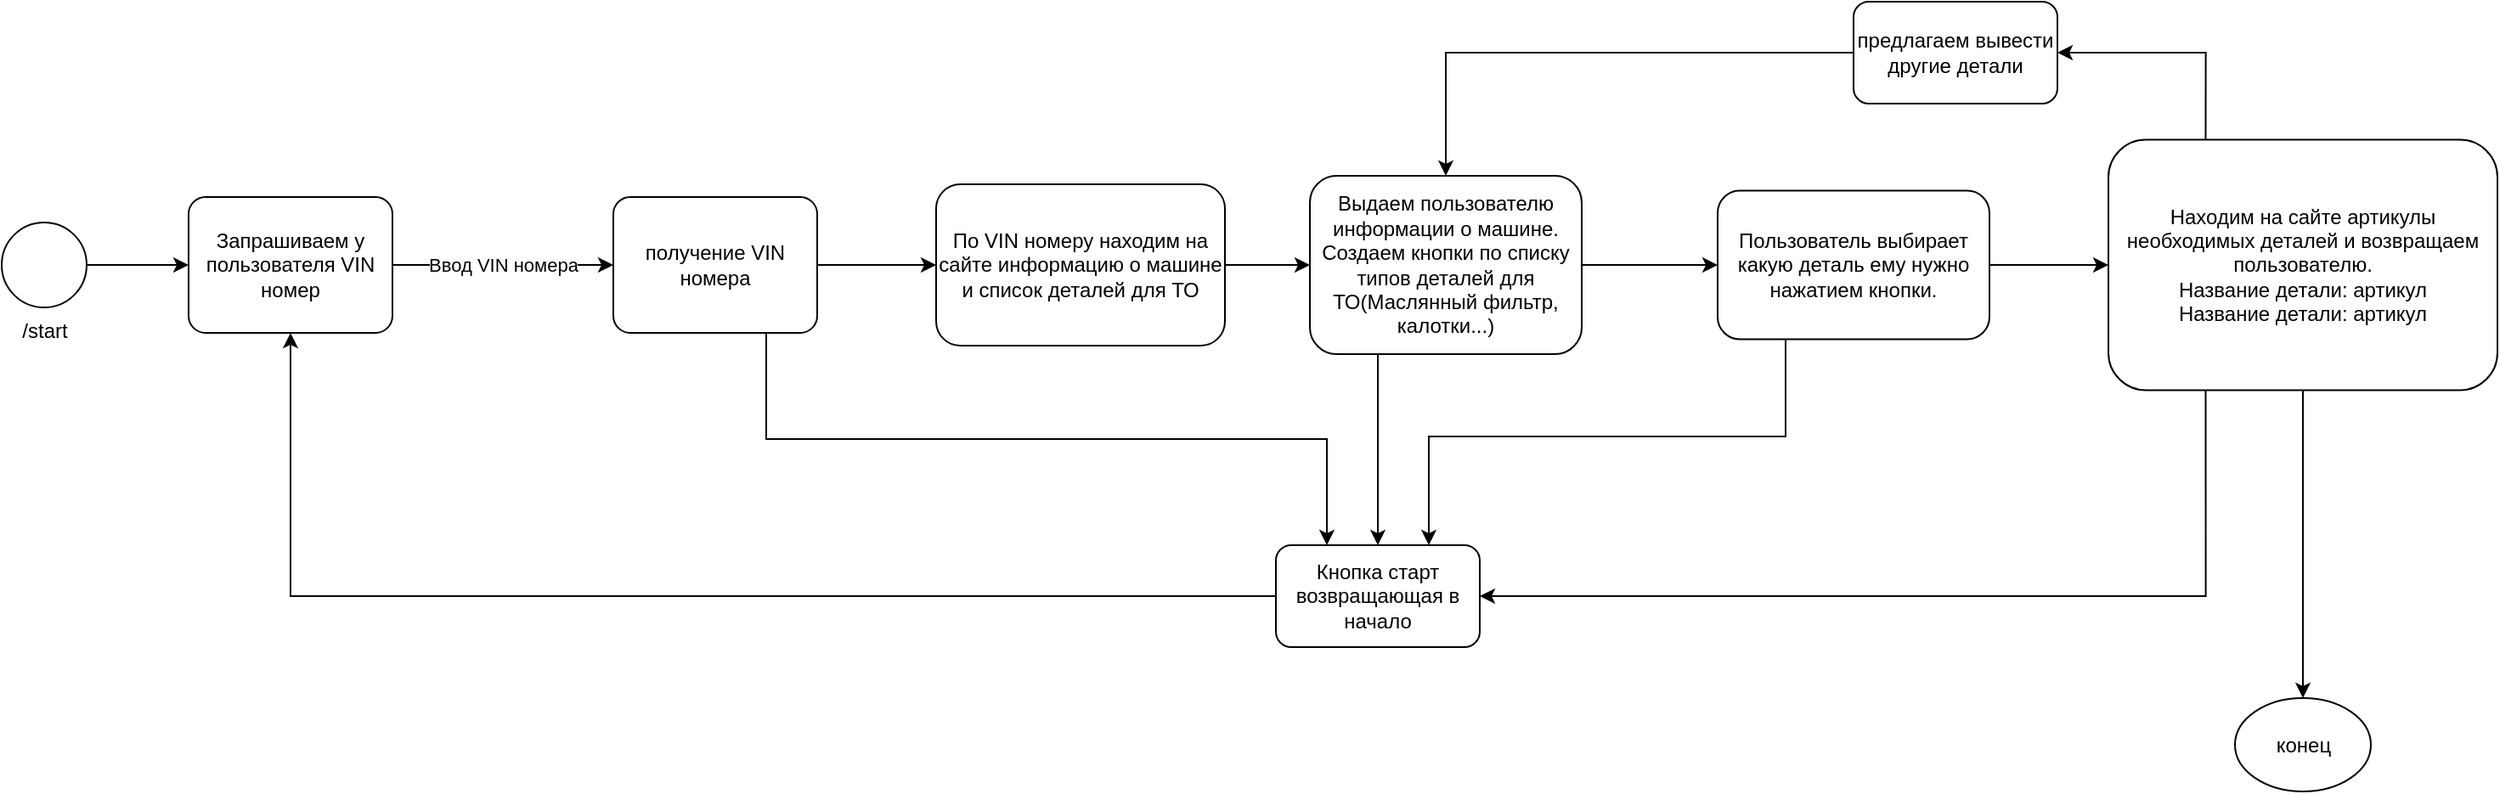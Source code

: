 <mxfile version="24.6.1" type="device" pages="3">
  <diagram name="mvp" id="27sCXur-XIkpDpO8qxTd">
    <mxGraphModel dx="3315" dy="2210" grid="1" gridSize="10" guides="1" tooltips="1" connect="1" arrows="1" fold="1" page="1" pageScale="1" pageWidth="827" pageHeight="1169" math="0" shadow="0">
      <root>
        <mxCell id="qyPTthXbSoKzBRxE9ZkG-0" />
        <mxCell id="qyPTthXbSoKzBRxE9ZkG-1" parent="qyPTthXbSoKzBRxE9ZkG-0" />
        <mxCell id="qyPTthXbSoKzBRxE9ZkG-2" style="edgeStyle=orthogonalEdgeStyle;rounded=0;orthogonalLoop=1;jettySize=auto;html=1;" parent="qyPTthXbSoKzBRxE9ZkG-1" source="qyPTthXbSoKzBRxE9ZkG-3" target="qyPTthXbSoKzBRxE9ZkG-7" edge="1">
          <mxGeometry relative="1" as="geometry" />
        </mxCell>
        <mxCell id="qyPTthXbSoKzBRxE9ZkG-3" value="/start" style="points=[[0.145,0.145,0],[0.5,0,0],[0.855,0.145,0],[1,0.5,0],[0.855,0.855,0],[0.5,1,0],[0.145,0.855,0],[0,0.5,0]];shape=mxgraph.bpmn.event;html=1;verticalLabelPosition=bottom;labelBackgroundColor=#ffffff;verticalAlign=top;align=center;perimeter=ellipsePerimeter;outlineConnect=0;aspect=fixed;outline=standard;symbol=general;" parent="qyPTthXbSoKzBRxE9ZkG-1" vertex="1">
          <mxGeometry x="100" y="482" width="50" height="50" as="geometry" />
        </mxCell>
        <mxCell id="qyPTthXbSoKzBRxE9ZkG-7" value="Запрашиваем у пользователя VIN номер" style="points=[[0.25,0,0],[0.5,0,0],[0.75,0,0],[1,0.25,0],[1,0.5,0],[1,0.75,0],[0.75,1,0],[0.5,1,0],[0.25,1,0],[0,0.75,0],[0,0.5,0],[0,0.25,0]];shape=mxgraph.bpmn.task;whiteSpace=wrap;rectStyle=rounded;size=10;html=1;container=1;expand=0;collapsible=0;taskMarker=abstract;" parent="qyPTthXbSoKzBRxE9ZkG-1" vertex="1">
          <mxGeometry x="210" y="467" width="120" height="80" as="geometry" />
        </mxCell>
        <mxCell id="NsReUSabyEATsrJnQCy_-6" style="edgeStyle=orthogonalEdgeStyle;rounded=0;orthogonalLoop=1;jettySize=auto;html=1;exitX=1;exitY=0.5;exitDx=0;exitDy=0;exitPerimeter=0;entryX=0;entryY=0.5;entryDx=0;entryDy=0;" parent="qyPTthXbSoKzBRxE9ZkG-1" source="qyPTthXbSoKzBRxE9ZkG-14" target="NsReUSabyEATsrJnQCy_-5" edge="1">
          <mxGeometry relative="1" as="geometry" />
        </mxCell>
        <mxCell id="NsReUSabyEATsrJnQCy_-20" style="edgeStyle=orthogonalEdgeStyle;rounded=0;orthogonalLoop=1;jettySize=auto;html=1;exitX=0.75;exitY=1;exitDx=0;exitDy=0;exitPerimeter=0;entryX=0.25;entryY=0;entryDx=0;entryDy=0;" parent="qyPTthXbSoKzBRxE9ZkG-1" source="qyPTthXbSoKzBRxE9ZkG-14" target="NsReUSabyEATsrJnQCy_-15" edge="1">
          <mxGeometry relative="1" as="geometry" />
        </mxCell>
        <mxCell id="qyPTthXbSoKzBRxE9ZkG-14" value="получение VIN номера" style="points=[[0.25,0,0],[0.5,0,0],[0.75,0,0],[1,0.25,0],[1,0.5,0],[1,0.75,0],[0.75,1,0],[0.5,1,0],[0.25,1,0],[0,0.75,0],[0,0.5,0],[0,0.25,0]];shape=mxgraph.bpmn.task;whiteSpace=wrap;rectStyle=rounded;size=10;html=1;container=1;expand=0;collapsible=0;taskMarker=abstract;" parent="qyPTthXbSoKzBRxE9ZkG-1" vertex="1">
          <mxGeometry x="460" y="467" width="120" height="80" as="geometry" />
        </mxCell>
        <mxCell id="NsReUSabyEATsrJnQCy_-4" value="Ввод VIN номера" style="edgeStyle=orthogonalEdgeStyle;rounded=0;orthogonalLoop=1;jettySize=auto;html=1;exitX=1;exitY=0.5;exitDx=0;exitDy=0;exitPerimeter=0;entryX=0;entryY=0.5;entryDx=0;entryDy=0;entryPerimeter=0;" parent="qyPTthXbSoKzBRxE9ZkG-1" source="qyPTthXbSoKzBRxE9ZkG-7" target="qyPTthXbSoKzBRxE9ZkG-14" edge="1">
          <mxGeometry relative="1" as="geometry" />
        </mxCell>
        <mxCell id="NsReUSabyEATsrJnQCy_-8" style="edgeStyle=orthogonalEdgeStyle;rounded=0;orthogonalLoop=1;jettySize=auto;html=1;exitX=1;exitY=0.5;exitDx=0;exitDy=0;entryX=0;entryY=0.5;entryDx=0;entryDy=0;" parent="qyPTthXbSoKzBRxE9ZkG-1" source="NsReUSabyEATsrJnQCy_-5" target="NsReUSabyEATsrJnQCy_-7" edge="1">
          <mxGeometry relative="1" as="geometry" />
        </mxCell>
        <mxCell id="NsReUSabyEATsrJnQCy_-5" value="По VIN номеру находим на сайте информацию о машине и список деталей для ТО" style="rounded=1;whiteSpace=wrap;html=1;" parent="qyPTthXbSoKzBRxE9ZkG-1" vertex="1">
          <mxGeometry x="650" y="459.5" width="170" height="95" as="geometry" />
        </mxCell>
        <mxCell id="NsReUSabyEATsrJnQCy_-10" style="edgeStyle=orthogonalEdgeStyle;rounded=0;orthogonalLoop=1;jettySize=auto;html=1;exitX=1;exitY=0.5;exitDx=0;exitDy=0;" parent="qyPTthXbSoKzBRxE9ZkG-1" source="NsReUSabyEATsrJnQCy_-7" target="NsReUSabyEATsrJnQCy_-9" edge="1">
          <mxGeometry relative="1" as="geometry" />
        </mxCell>
        <mxCell id="NsReUSabyEATsrJnQCy_-19" style="edgeStyle=orthogonalEdgeStyle;rounded=0;orthogonalLoop=1;jettySize=auto;html=1;exitX=0.25;exitY=1;exitDx=0;exitDy=0;entryX=0.5;entryY=0;entryDx=0;entryDy=0;" parent="qyPTthXbSoKzBRxE9ZkG-1" source="NsReUSabyEATsrJnQCy_-7" target="NsReUSabyEATsrJnQCy_-15" edge="1">
          <mxGeometry relative="1" as="geometry" />
        </mxCell>
        <mxCell id="NsReUSabyEATsrJnQCy_-7" value="Выдаем пользователю информации о машине. Создаем кнопки по списку типов деталей для ТО(Маслянный фильтр, калотки...)" style="rounded=1;whiteSpace=wrap;html=1;" parent="qyPTthXbSoKzBRxE9ZkG-1" vertex="1">
          <mxGeometry x="870" y="454.5" width="160" height="105" as="geometry" />
        </mxCell>
        <mxCell id="NsReUSabyEATsrJnQCy_-18" style="edgeStyle=orthogonalEdgeStyle;rounded=0;orthogonalLoop=1;jettySize=auto;html=1;exitX=0.25;exitY=1;exitDx=0;exitDy=0;entryX=0.75;entryY=0;entryDx=0;entryDy=0;" parent="qyPTthXbSoKzBRxE9ZkG-1" source="NsReUSabyEATsrJnQCy_-9" target="NsReUSabyEATsrJnQCy_-15" edge="1">
          <mxGeometry relative="1" as="geometry">
            <Array as="points">
              <mxPoint x="1150" y="608" />
              <mxPoint x="940" y="608" />
            </Array>
          </mxGeometry>
        </mxCell>
        <mxCell id="NsReUSabyEATsrJnQCy_-23" style="edgeStyle=orthogonalEdgeStyle;rounded=0;orthogonalLoop=1;jettySize=auto;html=1;exitX=1;exitY=0.5;exitDx=0;exitDy=0;entryX=0;entryY=0.5;entryDx=0;entryDy=0;" parent="qyPTthXbSoKzBRxE9ZkG-1" source="NsReUSabyEATsrJnQCy_-9" target="NsReUSabyEATsrJnQCy_-11" edge="1">
          <mxGeometry relative="1" as="geometry" />
        </mxCell>
        <mxCell id="NsReUSabyEATsrJnQCy_-9" value="Пользователь выбирает какую деталь ему нужно нажатием кнопки." style="rounded=1;whiteSpace=wrap;html=1;" parent="qyPTthXbSoKzBRxE9ZkG-1" vertex="1">
          <mxGeometry x="1110" y="463.25" width="160" height="87.5" as="geometry" />
        </mxCell>
        <mxCell id="NsReUSabyEATsrJnQCy_-14" style="edgeStyle=orthogonalEdgeStyle;rounded=0;orthogonalLoop=1;jettySize=auto;html=1;exitX=0.5;exitY=1;exitDx=0;exitDy=0;entryX=0.5;entryY=0;entryDx=0;entryDy=0;" parent="qyPTthXbSoKzBRxE9ZkG-1" source="NsReUSabyEATsrJnQCy_-11" target="NsReUSabyEATsrJnQCy_-13" edge="1">
          <mxGeometry relative="1" as="geometry" />
        </mxCell>
        <mxCell id="NsReUSabyEATsrJnQCy_-24" style="edgeStyle=orthogonalEdgeStyle;rounded=0;orthogonalLoop=1;jettySize=auto;html=1;exitX=0.25;exitY=1;exitDx=0;exitDy=0;entryX=1;entryY=0.5;entryDx=0;entryDy=0;" parent="qyPTthXbSoKzBRxE9ZkG-1" source="NsReUSabyEATsrJnQCy_-11" target="NsReUSabyEATsrJnQCy_-15" edge="1">
          <mxGeometry relative="1" as="geometry" />
        </mxCell>
        <mxCell id="maSBp8B77EP9WVFO-f-Y-1" style="edgeStyle=orthogonalEdgeStyle;rounded=0;orthogonalLoop=1;jettySize=auto;html=1;exitX=0.25;exitY=0;exitDx=0;exitDy=0;entryX=1;entryY=0.5;entryDx=0;entryDy=0;" parent="qyPTthXbSoKzBRxE9ZkG-1" source="NsReUSabyEATsrJnQCy_-11" target="maSBp8B77EP9WVFO-f-Y-0" edge="1">
          <mxGeometry relative="1" as="geometry" />
        </mxCell>
        <mxCell id="NsReUSabyEATsrJnQCy_-11" value="Находим на сайте артикулы необходимых деталей и возвращаем пользователю.&lt;div&gt;Название детали: артикул&lt;/div&gt;&lt;div&gt;Название детали: артикул&lt;br&gt;&lt;/div&gt;" style="rounded=1;whiteSpace=wrap;html=1;" parent="qyPTthXbSoKzBRxE9ZkG-1" vertex="1">
          <mxGeometry x="1340" y="433.25" width="229" height="147.5" as="geometry" />
        </mxCell>
        <mxCell id="NsReUSabyEATsrJnQCy_-13" value="конец" style="ellipse;whiteSpace=wrap;html=1;" parent="qyPTthXbSoKzBRxE9ZkG-1" vertex="1">
          <mxGeometry x="1414.5" y="762" width="80" height="55" as="geometry" />
        </mxCell>
        <mxCell id="NsReUSabyEATsrJnQCy_-15" value="Кнопка старт возвращающая в начало" style="rounded=1;whiteSpace=wrap;html=1;" parent="qyPTthXbSoKzBRxE9ZkG-1" vertex="1">
          <mxGeometry x="850" y="672" width="120" height="60" as="geometry" />
        </mxCell>
        <mxCell id="NsReUSabyEATsrJnQCy_-21" style="edgeStyle=orthogonalEdgeStyle;rounded=0;orthogonalLoop=1;jettySize=auto;html=1;exitX=0;exitY=0.5;exitDx=0;exitDy=0;entryX=0.5;entryY=1;entryDx=0;entryDy=0;entryPerimeter=0;" parent="qyPTthXbSoKzBRxE9ZkG-1" source="NsReUSabyEATsrJnQCy_-15" target="qyPTthXbSoKzBRxE9ZkG-7" edge="1">
          <mxGeometry relative="1" as="geometry" />
        </mxCell>
        <mxCell id="maSBp8B77EP9WVFO-f-Y-3" style="edgeStyle=orthogonalEdgeStyle;rounded=0;orthogonalLoop=1;jettySize=auto;html=1;exitX=0;exitY=0.5;exitDx=0;exitDy=0;entryX=0.5;entryY=0;entryDx=0;entryDy=0;" parent="qyPTthXbSoKzBRxE9ZkG-1" source="maSBp8B77EP9WVFO-f-Y-0" target="NsReUSabyEATsrJnQCy_-7" edge="1">
          <mxGeometry relative="1" as="geometry" />
        </mxCell>
        <mxCell id="maSBp8B77EP9WVFO-f-Y-0" value="предлагаем вывести другие детали" style="rounded=1;whiteSpace=wrap;html=1;" parent="qyPTthXbSoKzBRxE9ZkG-1" vertex="1">
          <mxGeometry x="1190" y="352" width="120" height="60" as="geometry" />
        </mxCell>
      </root>
    </mxGraphModel>
  </diagram>
  <diagram name="mvp + база" id="tH7JhoiFdPSMkC1c4RoP">
    <mxGraphModel dx="942" dy="669" grid="1" gridSize="10" guides="1" tooltips="1" connect="1" arrows="1" fold="1" page="1" pageScale="1" pageWidth="827" pageHeight="1169" math="0" shadow="0">
      <root>
        <mxCell id="XHeXDPaupp5pGfrmM8no-0" />
        <mxCell id="XHeXDPaupp5pGfrmM8no-1" parent="XHeXDPaupp5pGfrmM8no-0" />
        <mxCell id="XHeXDPaupp5pGfrmM8no-2" style="edgeStyle=orthogonalEdgeStyle;rounded=0;orthogonalLoop=1;jettySize=auto;html=1;fillColor=#f8cecc;strokeColor=#b85450;" edge="1" parent="XHeXDPaupp5pGfrmM8no-1" source="XHeXDPaupp5pGfrmM8no-3" target="XHeXDPaupp5pGfrmM8no-4">
          <mxGeometry relative="1" as="geometry" />
        </mxCell>
        <mxCell id="XHeXDPaupp5pGfrmM8no-3" value="/start" style="points=[[0.145,0.145,0],[0.5,0,0],[0.855,0.145,0],[1,0.5,0],[0.855,0.855,0],[0.5,1,0],[0.145,0.855,0],[0,0.5,0]];shape=mxgraph.bpmn.event;html=1;verticalLabelPosition=bottom;labelBackgroundColor=#ffffff;verticalAlign=top;align=center;perimeter=ellipsePerimeter;outlineConnect=0;aspect=fixed;outline=standard;symbol=general;" vertex="1" parent="XHeXDPaupp5pGfrmM8no-1">
          <mxGeometry x="50" y="140" width="50" height="50" as="geometry" />
        </mxCell>
        <mxCell id="QuxV-wMxqh-3uxxFRXRR-0" value="Фиксируем id пользователя и время" style="edgeStyle=orthogonalEdgeStyle;rounded=0;orthogonalLoop=1;jettySize=auto;html=1;exitX=0.5;exitY=1;exitDx=0;exitDy=0;exitPerimeter=0;entryX=0;entryY=0.7;entryDx=0;entryDy=0;labelPosition=center;verticalLabelPosition=top;align=center;verticalAlign=bottom;fillColor=#fa6800;strokeColor=#C73500;" edge="1" parent="XHeXDPaupp5pGfrmM8no-1" source="XHeXDPaupp5pGfrmM8no-4" target="-GoDT-LZQkgE8iYu7p_w-0">
          <mxGeometry relative="1" as="geometry" />
        </mxCell>
        <mxCell id="XHeXDPaupp5pGfrmM8no-4" value="Запрашиваем у пользователя VIN номер" style="points=[[0.25,0,0],[0.5,0,0],[0.75,0,0],[1,0.25,0],[1,0.5,0],[1,0.75,0],[0.75,1,0],[0.5,1,0],[0.25,1,0],[0,0.75,0],[0,0.5,0],[0,0.25,0]];shape=mxgraph.bpmn.task;whiteSpace=wrap;rectStyle=rounded;size=10;html=1;container=1;expand=0;collapsible=0;taskMarker=abstract;" vertex="1" parent="XHeXDPaupp5pGfrmM8no-1">
          <mxGeometry x="160" y="125" width="120" height="80" as="geometry" />
        </mxCell>
        <mxCell id="NySFiFgJHJLA9OIfO5ja-1" style="edgeStyle=orthogonalEdgeStyle;rounded=0;orthogonalLoop=1;jettySize=auto;html=1;exitX=1;exitY=0.5;exitDx=0;exitDy=0;exitPerimeter=0;entryX=0;entryY=0.5;entryDx=0;entryDy=0;fillColor=#f8cecc;strokeColor=#b85450;" edge="1" parent="XHeXDPaupp5pGfrmM8no-1" source="XHeXDPaupp5pGfrmM8no-7" target="NySFiFgJHJLA9OIfO5ja-0">
          <mxGeometry relative="1" as="geometry" />
        </mxCell>
        <mxCell id="XHeXDPaupp5pGfrmM8no-7" value="получение VIN номера" style="points=[[0.25,0,0],[0.5,0,0],[0.75,0,0],[1,0.25,0],[1,0.5,0],[1,0.75,0],[0.75,1,0],[0.5,1,0],[0.25,1,0],[0,0.75,0],[0,0.5,0],[0,0.25,0]];shape=mxgraph.bpmn.task;whiteSpace=wrap;rectStyle=rounded;size=10;html=1;container=1;expand=0;collapsible=0;taskMarker=abstract;" vertex="1" parent="XHeXDPaupp5pGfrmM8no-1">
          <mxGeometry x="410" y="125" width="120" height="80" as="geometry" />
        </mxCell>
        <mxCell id="XHeXDPaupp5pGfrmM8no-8" value="Ввод VIN номера" style="edgeStyle=orthogonalEdgeStyle;rounded=0;orthogonalLoop=1;jettySize=auto;html=1;exitX=1;exitY=0.5;exitDx=0;exitDy=0;exitPerimeter=0;entryX=0;entryY=0.5;entryDx=0;entryDy=0;entryPerimeter=0;fillColor=#f8cecc;strokeColor=#b85450;" edge="1" parent="XHeXDPaupp5pGfrmM8no-1" source="XHeXDPaupp5pGfrmM8no-4" target="XHeXDPaupp5pGfrmM8no-7">
          <mxGeometry relative="1" as="geometry" />
        </mxCell>
        <mxCell id="NySFiFgJHJLA9OIfO5ja-17" style="edgeStyle=orthogonalEdgeStyle;rounded=0;orthogonalLoop=1;jettySize=auto;html=1;exitX=0.5;exitY=1;exitDx=0;exitDy=0;entryX=0.5;entryY=0;entryDx=0;entryDy=0;fillColor=#a20025;strokeColor=#6F0000;" edge="1" parent="XHeXDPaupp5pGfrmM8no-1" source="XHeXDPaupp5pGfrmM8no-13" target="XHeXDPaupp5pGfrmM8no-16">
          <mxGeometry relative="1" as="geometry" />
        </mxCell>
        <mxCell id="NySFiFgJHJLA9OIfO5ja-22" style="edgeStyle=orthogonalEdgeStyle;rounded=0;orthogonalLoop=1;jettySize=auto;html=1;exitX=0;exitY=0.75;exitDx=0;exitDy=0;" edge="1" parent="XHeXDPaupp5pGfrmM8no-1" source="XHeXDPaupp5pGfrmM8no-13" target="NySFiFgJHJLA9OIfO5ja-20">
          <mxGeometry relative="1" as="geometry">
            <Array as="points">
              <mxPoint x="1020" y="420" />
              <mxPoint x="840" y="420" />
            </Array>
          </mxGeometry>
        </mxCell>
        <mxCell id="XHeXDPaupp5pGfrmM8no-13" value="Выдаем пользователю информации о машине. Создаем кнопки по списку типов деталей для ТО(Маслянный фильтр, калотки...)" style="rounded=1;whiteSpace=wrap;html=1;" vertex="1" parent="XHeXDPaupp5pGfrmM8no-1">
          <mxGeometry x="1020" y="287.5" width="160" height="105" as="geometry" />
        </mxCell>
        <mxCell id="NySFiFgJHJLA9OIfO5ja-18" style="edgeStyle=orthogonalEdgeStyle;rounded=0;orthogonalLoop=1;jettySize=auto;html=1;exitX=0.5;exitY=1;exitDx=0;exitDy=0;fillColor=#a20025;strokeColor=#6F0000;" edge="1" parent="XHeXDPaupp5pGfrmM8no-1" source="XHeXDPaupp5pGfrmM8no-16" target="XHeXDPaupp5pGfrmM8no-19">
          <mxGeometry relative="1" as="geometry" />
        </mxCell>
        <mxCell id="NySFiFgJHJLA9OIfO5ja-23" style="edgeStyle=orthogonalEdgeStyle;rounded=0;orthogonalLoop=1;jettySize=auto;html=1;exitX=0;exitY=0.5;exitDx=0;exitDy=0;entryX=0.75;entryY=0;entryDx=0;entryDy=0;" edge="1" parent="XHeXDPaupp5pGfrmM8no-1" source="XHeXDPaupp5pGfrmM8no-16" target="NySFiFgJHJLA9OIfO5ja-20">
          <mxGeometry relative="1" as="geometry" />
        </mxCell>
        <mxCell id="XHeXDPaupp5pGfrmM8no-16" value="Пользователь выбирает какую деталь ему нужно нажатием кнопки." style="rounded=1;whiteSpace=wrap;html=1;" vertex="1" parent="XHeXDPaupp5pGfrmM8no-1">
          <mxGeometry x="1020" y="440" width="160" height="87.5" as="geometry" />
        </mxCell>
        <mxCell id="NySFiFgJHJLA9OIfO5ja-19" style="edgeStyle=orthogonalEdgeStyle;rounded=0;orthogonalLoop=1;jettySize=auto;html=1;exitX=0.5;exitY=1;exitDx=0;exitDy=0;entryX=0.5;entryY=0;entryDx=0;entryDy=0;fillColor=#a20025;strokeColor=#6F0000;" edge="1" parent="XHeXDPaupp5pGfrmM8no-1" source="XHeXDPaupp5pGfrmM8no-19" target="XHeXDPaupp5pGfrmM8no-20">
          <mxGeometry relative="1" as="geometry" />
        </mxCell>
        <mxCell id="NySFiFgJHJLA9OIfO5ja-24" style="edgeStyle=orthogonalEdgeStyle;rounded=0;orthogonalLoop=1;jettySize=auto;html=1;exitX=0;exitY=0.5;exitDx=0;exitDy=0;entryX=0.5;entryY=1;entryDx=0;entryDy=0;" edge="1" parent="XHeXDPaupp5pGfrmM8no-1" source="XHeXDPaupp5pGfrmM8no-19" target="NySFiFgJHJLA9OIfO5ja-20">
          <mxGeometry relative="1" as="geometry" />
        </mxCell>
        <mxCell id="XHeXDPaupp5pGfrmM8no-19" value="Возвращаем пользователю нужные артикулы.&lt;div&gt;Название детали: артикул&lt;/div&gt;&lt;div&gt;Название детали: артикул&lt;br&gt;&lt;/div&gt;" style="rounded=1;whiteSpace=wrap;html=1;" vertex="1" parent="XHeXDPaupp5pGfrmM8no-1">
          <mxGeometry x="985.5" y="580" width="229" height="147.5" as="geometry" />
        </mxCell>
        <mxCell id="XHeXDPaupp5pGfrmM8no-20" value="конец" style="ellipse;whiteSpace=wrap;html=1;" vertex="1" parent="XHeXDPaupp5pGfrmM8no-1">
          <mxGeometry x="1060" y="770" width="80" height="55" as="geometry" />
        </mxCell>
        <mxCell id="-GoDT-LZQkgE8iYu7p_w-0" value="" style="shape=datastore;html=1;labelPosition=center;verticalLabelPosition=bottom;align=center;verticalAlign=top;" vertex="1" parent="XHeXDPaupp5pGfrmM8no-1">
          <mxGeometry x="340" y="390" width="100" height="100" as="geometry" />
        </mxCell>
        <mxCell id="NySFiFgJHJLA9OIfO5ja-2" style="edgeStyle=orthogonalEdgeStyle;rounded=0;orthogonalLoop=1;jettySize=auto;html=1;exitX=0.25;exitY=1;exitDx=0;exitDy=0;startArrow=classic;startFill=1;fillColor=#fa6800;strokeColor=#C73500;" edge="1" parent="XHeXDPaupp5pGfrmM8no-1" source="NySFiFgJHJLA9OIfO5ja-0" target="-GoDT-LZQkgE8iYu7p_w-0">
          <mxGeometry relative="1" as="geometry" />
        </mxCell>
        <mxCell id="NySFiFgJHJLA9OIfO5ja-8" value="Его там нет" style="edgeStyle=orthogonalEdgeStyle;rounded=0;orthogonalLoop=1;jettySize=auto;html=1;exitX=1;exitY=0.5;exitDx=0;exitDy=0;labelPosition=center;verticalLabelPosition=top;align=center;verticalAlign=bottom;fillColor=#d5e8d4;strokeColor=#82b366;" edge="1" parent="XHeXDPaupp5pGfrmM8no-1" source="NySFiFgJHJLA9OIfO5ja-0" target="NySFiFgJHJLA9OIfO5ja-4">
          <mxGeometry relative="1" as="geometry" />
        </mxCell>
        <mxCell id="NySFiFgJHJLA9OIfO5ja-9" value="Он там есть" style="edgeStyle=orthogonalEdgeStyle;rounded=0;orthogonalLoop=1;jettySize=auto;html=1;exitX=0.5;exitY=1;exitDx=0;exitDy=0;entryX=0;entryY=0.5;entryDx=0;entryDy=0;labelPosition=center;verticalLabelPosition=top;align=center;verticalAlign=bottom;fillColor=#dae8fc;strokeColor=#6c8ebf;" edge="1" parent="XHeXDPaupp5pGfrmM8no-1" source="NySFiFgJHJLA9OIfO5ja-0" target="NySFiFgJHJLA9OIfO5ja-6">
          <mxGeometry relative="1" as="geometry" />
        </mxCell>
        <mxCell id="NySFiFgJHJLA9OIfO5ja-0" value="Проверка наличия VIN номера в базе" style="rounded=1;whiteSpace=wrap;html=1;" vertex="1" parent="XHeXDPaupp5pGfrmM8no-1">
          <mxGeometry x="590" y="135" width="120" height="60" as="geometry" />
        </mxCell>
        <mxCell id="NySFiFgJHJLA9OIfO5ja-12" style="edgeStyle=orthogonalEdgeStyle;rounded=0;orthogonalLoop=1;jettySize=auto;html=1;exitX=1;exitY=0.5;exitDx=0;exitDy=0;entryX=0;entryY=0.5;entryDx=0;entryDy=0;fillColor=#d5e8d4;strokeColor=#82b366;" edge="1" parent="XHeXDPaupp5pGfrmM8no-1" source="NySFiFgJHJLA9OIfO5ja-4" target="NySFiFgJHJLA9OIfO5ja-11">
          <mxGeometry relative="1" as="geometry" />
        </mxCell>
        <mxCell id="NySFiFgJHJLA9OIfO5ja-4" value="По VIN номеру находим на сайте информацию о машине и список деталей для ТО(Маслянный фильтр, калотки...)&lt;div&gt;&lt;br&gt;&lt;div&gt;Загружием артикулы на все детали из списка деталей для ТО&amp;nbsp;&lt;br&gt;&lt;/div&gt;&lt;/div&gt;" style="rounded=1;whiteSpace=wrap;html=1;" vertex="1" parent="XHeXDPaupp5pGfrmM8no-1">
          <mxGeometry x="790" y="78.75" width="190" height="172.5" as="geometry" />
        </mxCell>
        <mxCell id="NySFiFgJHJLA9OIfO5ja-10" style="edgeStyle=orthogonalEdgeStyle;rounded=0;orthogonalLoop=1;jettySize=auto;html=1;exitX=0.5;exitY=1;exitDx=0;exitDy=0;entryX=1;entryY=0.5;entryDx=0;entryDy=0;startArrow=classic;startFill=1;fillColor=#fa6800;strokeColor=#C73500;" edge="1" parent="XHeXDPaupp5pGfrmM8no-1" source="NySFiFgJHJLA9OIfO5ja-6" target="-GoDT-LZQkgE8iYu7p_w-0">
          <mxGeometry relative="1" as="geometry" />
        </mxCell>
        <mxCell id="NySFiFgJHJLA9OIfO5ja-16" style="edgeStyle=orthogonalEdgeStyle;rounded=0;orthogonalLoop=1;jettySize=auto;html=1;exitX=1;exitY=0.5;exitDx=0;exitDy=0;fillColor=#dae8fc;strokeColor=#6c8ebf;" edge="1" parent="XHeXDPaupp5pGfrmM8no-1" source="NySFiFgJHJLA9OIfO5ja-6" target="XHeXDPaupp5pGfrmM8no-13">
          <mxGeometry relative="1" as="geometry" />
        </mxCell>
        <mxCell id="NySFiFgJHJLA9OIfO5ja-6" value="Получаем из базы полную информацию по машине." style="rounded=1;whiteSpace=wrap;html=1;" vertex="1" parent="XHeXDPaupp5pGfrmM8no-1">
          <mxGeometry x="760" y="300" width="130" height="80" as="geometry" />
        </mxCell>
        <mxCell id="NySFiFgJHJLA9OIfO5ja-14" style="edgeStyle=orthogonalEdgeStyle;rounded=0;orthogonalLoop=1;jettySize=auto;html=1;exitX=0.5;exitY=1;exitDx=0;exitDy=0;entryX=0.5;entryY=0;entryDx=0;entryDy=0;fillColor=#d5e8d4;strokeColor=#82b366;" edge="1" parent="XHeXDPaupp5pGfrmM8no-1" source="NySFiFgJHJLA9OIfO5ja-11" target="XHeXDPaupp5pGfrmM8no-13">
          <mxGeometry relative="1" as="geometry" />
        </mxCell>
        <mxCell id="NySFiFgJHJLA9OIfO5ja-11" value="Сохраняем всю информацию в базу данных" style="rounded=1;whiteSpace=wrap;html=1;" vertex="1" parent="XHeXDPaupp5pGfrmM8no-1">
          <mxGeometry x="1030" y="108.75" width="140" height="111.25" as="geometry" />
        </mxCell>
        <mxCell id="NySFiFgJHJLA9OIfO5ja-13" style="edgeStyle=orthogonalEdgeStyle;rounded=0;orthogonalLoop=1;jettySize=auto;html=1;exitX=0.25;exitY=0;exitDx=0;exitDy=0;entryX=0.15;entryY=0.05;entryDx=0;entryDy=0;entryPerimeter=0;fillColor=#f0a30a;strokeColor=#BD7000;" edge="1" parent="XHeXDPaupp5pGfrmM8no-1" source="NySFiFgJHJLA9OIfO5ja-11" target="-GoDT-LZQkgE8iYu7p_w-0">
          <mxGeometry relative="1" as="geometry">
            <Array as="points">
              <mxPoint x="1065" y="50" />
              <mxPoint x="290" y="50" />
              <mxPoint x="290" y="395" />
            </Array>
          </mxGeometry>
        </mxCell>
        <mxCell id="NySFiFgJHJLA9OIfO5ja-20" value="Кнопка Start Возвращающая в начало" style="rounded=1;whiteSpace=wrap;html=1;" vertex="1" parent="XHeXDPaupp5pGfrmM8no-1">
          <mxGeometry x="780" y="555" width="120" height="60" as="geometry" />
        </mxCell>
        <mxCell id="NySFiFgJHJLA9OIfO5ja-25" style="edgeStyle=orthogonalEdgeStyle;rounded=0;orthogonalLoop=1;jettySize=auto;html=1;exitX=0;exitY=0.5;exitDx=0;exitDy=0;entryX=0.25;entryY=1;entryDx=0;entryDy=0;entryPerimeter=0;" edge="1" parent="XHeXDPaupp5pGfrmM8no-1" source="NySFiFgJHJLA9OIfO5ja-20" target="XHeXDPaupp5pGfrmM8no-4">
          <mxGeometry relative="1" as="geometry" />
        </mxCell>
      </root>
    </mxGraphModel>
  </diagram>
  <diagram id="GOU4I73z5wZsGb2eABXg" name="начало">
    <mxGraphModel dx="942" dy="669" grid="1" gridSize="10" guides="1" tooltips="1" connect="1" arrows="1" fold="1" page="1" pageScale="1" pageWidth="827" pageHeight="1169" math="0" shadow="0">
      <root>
        <mxCell id="0" />
        <mxCell id="1" parent="0" />
        <mxCell id="nsmtoaha41jUCp_-1vco-2" style="edgeStyle=orthogonalEdgeStyle;rounded=0;orthogonalLoop=1;jettySize=auto;html=1;" parent="1" source="82dLPO_nm0nJfg1703YV-1" target="nsmtoaha41jUCp_-1vco-1" edge="1">
          <mxGeometry relative="1" as="geometry" />
        </mxCell>
        <mxCell id="82dLPO_nm0nJfg1703YV-1" value="/start" style="points=[[0.145,0.145,0],[0.5,0,0],[0.855,0.145,0],[1,0.5,0],[0.855,0.855,0],[0.5,1,0],[0.145,0.855,0],[0,0.5,0]];shape=mxgraph.bpmn.event;html=1;verticalLabelPosition=bottom;labelBackgroundColor=#ffffff;verticalAlign=top;align=center;perimeter=ellipsePerimeter;outlineConnect=0;aspect=fixed;outline=standard;symbol=general;" parent="1" vertex="1">
          <mxGeometry x="50" y="140" width="50" height="50" as="geometry" />
        </mxCell>
        <mxCell id="nsmtoaha41jUCp_-1vco-4" value="" style="edgeStyle=orthogonalEdgeStyle;rounded=0;orthogonalLoop=1;jettySize=auto;html=1;" parent="1" source="nsmtoaha41jUCp_-1vco-1" target="nsmtoaha41jUCp_-1vco-3" edge="1">
          <mxGeometry relative="1" as="geometry" />
        </mxCell>
        <mxCell id="_QdUCsEgS1B-3Www9ejT-2" style="edgeStyle=orthogonalEdgeStyle;rounded=0;orthogonalLoop=1;jettySize=auto;html=1;" parent="1" source="nsmtoaha41jUCp_-1vco-1" target="_QdUCsEgS1B-3Www9ejT-1" edge="1">
          <mxGeometry relative="1" as="geometry">
            <Array as="points">
              <mxPoint x="220" y="430" />
            </Array>
          </mxGeometry>
        </mxCell>
        <mxCell id="_QdUCsEgS1B-3Www9ejT-3" value="фиксируем id пользователя и время" style="edgeLabel;html=1;align=center;verticalAlign=middle;resizable=0;points=[];" parent="_QdUCsEgS1B-3Www9ejT-2" vertex="1" connectable="0">
          <mxGeometry x="0.169" y="-2" relative="1" as="geometry">
            <mxPoint x="-7" y="-22" as="offset" />
          </mxGeometry>
        </mxCell>
        <mxCell id="nsmtoaha41jUCp_-1vco-1" value="отправляем боту меню" style="points=[[0.25,0,0],[0.5,0,0],[0.75,0,0],[1,0.25,0],[1,0.5,0],[1,0.75,0],[0.75,1,0],[0.5,1,0],[0.25,1,0],[0,0.75,0],[0,0.5,0],[0,0.25,0]];shape=mxgraph.bpmn.task;whiteSpace=wrap;rectStyle=rounded;size=10;html=1;container=1;expand=0;collapsible=0;taskMarker=abstract;" parent="1" vertex="1">
          <mxGeometry x="160" y="125" width="120" height="80" as="geometry" />
        </mxCell>
        <mxCell id="nsmtoaha41jUCp_-1vco-3" value="пользователь выбирает пункт меню" style="points=[[0.25,0,0],[0.5,0,0],[0.75,0,0],[1,0.25,0],[1,0.5,0],[1,0.75,0],[0.75,1,0],[0.5,1,0],[0.25,1,0],[0,0.75,0],[0,0.5,0],[0,0.25,0]];shape=mxgraph.bpmn.task;whiteSpace=wrap;rectStyle=rounded;size=10;html=1;container=1;expand=0;collapsible=0;taskMarker=abstract;" parent="1" vertex="1">
          <mxGeometry x="360" y="125" width="120" height="80" as="geometry" />
        </mxCell>
        <mxCell id="_QdUCsEgS1B-3Www9ejT-22" style="edgeStyle=orthogonalEdgeStyle;rounded=0;orthogonalLoop=1;jettySize=auto;html=1;" parent="1" source="nsmtoaha41jUCp_-1vco-5" edge="1">
          <mxGeometry relative="1" as="geometry">
            <mxPoint x="565" y="240" as="targetPoint" />
          </mxGeometry>
        </mxCell>
        <mxCell id="nsmtoaha41jUCp_-1vco-5" value="" style="points=[[0.25,0.25,0],[0.5,0,0],[0.75,0.25,0],[1,0.5,0],[0.75,0.75,0],[0.5,1,0],[0.25,0.75,0],[0,0.5,0]];shape=mxgraph.bpmn.gateway2;html=1;verticalLabelPosition=bottom;labelBackgroundColor=#ffffff;verticalAlign=top;align=center;perimeter=rhombusPerimeter;outlineConnect=0;outline=none;symbol=none;gwType=exclusive;" parent="1" vertex="1">
          <mxGeometry x="540" y="140" width="50" height="50" as="geometry" />
        </mxCell>
        <mxCell id="nsmtoaha41jUCp_-1vco-6" style="edgeStyle=orthogonalEdgeStyle;rounded=0;orthogonalLoop=1;jettySize=auto;html=1;entryX=0;entryY=0.5;entryDx=0;entryDy=0;entryPerimeter=0;" parent="1" source="nsmtoaha41jUCp_-1vco-3" target="nsmtoaha41jUCp_-1vco-5" edge="1">
          <mxGeometry relative="1" as="geometry" />
        </mxCell>
        <mxCell id="_QdUCsEgS1B-3Www9ejT-4" style="edgeStyle=orthogonalEdgeStyle;rounded=0;orthogonalLoop=1;jettySize=auto;html=1;entryX=0.5;entryY=0;entryDx=0;entryDy=0;" parent="1" source="nsmtoaha41jUCp_-1vco-7" target="_QdUCsEgS1B-3Www9ejT-1" edge="1">
          <mxGeometry relative="1" as="geometry" />
        </mxCell>
        <mxCell id="_QdUCsEgS1B-3Www9ejT-5" value="сохраняем VIN с привязкой к id пользователя" style="edgeLabel;html=1;align=center;verticalAlign=middle;resizable=0;points=[];" parent="_QdUCsEgS1B-3Www9ejT-4" vertex="1" connectable="0">
          <mxGeometry x="0.139" y="3" relative="1" as="geometry">
            <mxPoint as="offset" />
          </mxGeometry>
        </mxCell>
        <mxCell id="nsmtoaha41jUCp_-1vco-7" value="получени VIN номера" style="points=[[0.25,0,0],[0.5,0,0],[0.75,0,0],[1,0.25,0],[1,0.5,0],[1,0.75,0],[0.75,1,0],[0.5,1,0],[0.25,1,0],[0,0.75,0],[0,0.5,0],[0,0.25,0]];shape=mxgraph.bpmn.task;whiteSpace=wrap;rectStyle=rounded;size=10;html=1;container=1;expand=0;collapsible=0;taskMarker=abstract;" parent="1" vertex="1">
          <mxGeometry x="690" y="40" width="120" height="80" as="geometry" />
        </mxCell>
        <mxCell id="nsmtoaha41jUCp_-1vco-8" style="edgeStyle=orthogonalEdgeStyle;rounded=0;orthogonalLoop=1;jettySize=auto;html=1;entryX=0;entryY=0.5;entryDx=0;entryDy=0;entryPerimeter=0;" parent="1" source="nsmtoaha41jUCp_-1vco-5" target="nsmtoaha41jUCp_-1vco-7" edge="1">
          <mxGeometry relative="1" as="geometry">
            <Array as="points">
              <mxPoint x="565" y="80" />
            </Array>
          </mxGeometry>
        </mxCell>
        <mxCell id="nsmtoaha41jUCp_-1vco-9" value="вввод VIN номера" style="edgeLabel;html=1;align=center;verticalAlign=middle;resizable=0;points=[];" parent="nsmtoaha41jUCp_-1vco-8" vertex="1" connectable="0">
          <mxGeometry x="-0.103" y="3" relative="1" as="geometry">
            <mxPoint x="22" y="-17" as="offset" />
          </mxGeometry>
        </mxCell>
        <mxCell id="_QdUCsEgS1B-3Www9ejT-1" value="" style="shape=datastore;html=1;labelPosition=center;verticalLabelPosition=bottom;align=center;verticalAlign=top;" parent="1" vertex="1">
          <mxGeometry x="700" y="380" width="100" height="100" as="geometry" />
        </mxCell>
        <mxCell id="_QdUCsEgS1B-3Www9ejT-11" style="edgeStyle=orthogonalEdgeStyle;rounded=0;orthogonalLoop=1;jettySize=auto;html=1;entryX=1;entryY=0.5;entryDx=0;entryDy=0;" parent="1" source="_QdUCsEgS1B-3Www9ejT-8" target="_QdUCsEgS1B-3Www9ejT-1" edge="1">
          <mxGeometry relative="1" as="geometry">
            <Array as="points">
              <mxPoint x="940" y="430" />
            </Array>
          </mxGeometry>
        </mxCell>
        <mxCell id="_QdUCsEgS1B-3Www9ejT-13" style="edgeStyle=orthogonalEdgeStyle;rounded=0;orthogonalLoop=1;jettySize=auto;html=1;" parent="1" source="_QdUCsEgS1B-3Www9ejT-8" target="_QdUCsEgS1B-3Www9ejT-12" edge="1">
          <mxGeometry relative="1" as="geometry" />
        </mxCell>
        <mxCell id="_QdUCsEgS1B-3Www9ejT-8" value="проверка наличия VIN в базе" style="points=[[0.25,0,0],[0.5,0,0],[0.75,0,0],[1,0.25,0],[1,0.5,0],[1,0.75,0],[0.75,1,0],[0.5,1,0],[0.25,1,0],[0,0.75,0],[0,0.5,0],[0,0.25,0]];shape=mxgraph.bpmn.task;whiteSpace=wrap;rectStyle=rounded;size=10;html=1;container=1;expand=0;collapsible=0;taskMarker=abstract;" parent="1" vertex="1">
          <mxGeometry x="880" y="40" width="120" height="80" as="geometry" />
        </mxCell>
        <mxCell id="_QdUCsEgS1B-3Www9ejT-10" style="edgeStyle=orthogonalEdgeStyle;rounded=0;orthogonalLoop=1;jettySize=auto;html=1;entryX=0;entryY=0.5;entryDx=0;entryDy=0;entryPerimeter=0;" parent="1" source="nsmtoaha41jUCp_-1vco-7" target="_QdUCsEgS1B-3Www9ejT-8" edge="1">
          <mxGeometry relative="1" as="geometry" />
        </mxCell>
        <mxCell id="_QdUCsEgS1B-3Www9ejT-12" value="" style="points=[[0.25,0.25,0],[0.5,0,0],[0.75,0.25,0],[1,0.5,0],[0.75,0.75,0],[0.5,1,0],[0.25,0.75,0],[0,0.5,0]];shape=mxgraph.bpmn.gateway2;html=1;verticalLabelPosition=bottom;labelBackgroundColor=#ffffff;verticalAlign=top;align=center;perimeter=rhombusPerimeter;outlineConnect=0;outline=none;symbol=none;gwType=exclusive;" parent="1" vertex="1">
          <mxGeometry x="1060" y="55" width="50" height="50" as="geometry" />
        </mxCell>
        <mxCell id="_QdUCsEgS1B-3Www9ejT-14" value="Запраошиваем данные на сайте" style="points=[[0.25,0,0],[0.5,0,0],[0.75,0,0],[1,0.25,0],[1,0.5,0],[1,0.75,0],[0.75,1,0],[0.5,1,0],[0.25,1,0],[0,0.75,0],[0,0.5,0],[0,0.25,0]];shape=mxgraph.bpmn.task;whiteSpace=wrap;rectStyle=rounded;size=10;html=1;container=1;expand=0;collapsible=0;taskMarker=abstract;" parent="1" vertex="1">
          <mxGeometry x="1200" y="40" width="120" height="80" as="geometry" />
        </mxCell>
        <mxCell id="_QdUCsEgS1B-3Www9ejT-15" style="edgeStyle=orthogonalEdgeStyle;rounded=0;orthogonalLoop=1;jettySize=auto;html=1;entryX=0;entryY=0.5;entryDx=0;entryDy=0;entryPerimeter=0;" parent="1" source="_QdUCsEgS1B-3Www9ejT-12" target="_QdUCsEgS1B-3Www9ejT-14" edge="1">
          <mxGeometry relative="1" as="geometry" />
        </mxCell>
        <mxCell id="_QdUCsEgS1B-3Www9ejT-16" value="НЕТ в БД" style="edgeLabel;html=1;align=center;verticalAlign=middle;resizable=0;points=[];" parent="_QdUCsEgS1B-3Www9ejT-15" vertex="1" connectable="0">
          <mxGeometry x="-0.033" y="-3" relative="1" as="geometry">
            <mxPoint y="-13" as="offset" />
          </mxGeometry>
        </mxCell>
        <mxCell id="_QdUCsEgS1B-3Www9ejT-17" value="Отправляю пользователю информацию" style="points=[[0.25,0,0],[0.5,0,0],[0.75,0,0],[1,0.25,0],[1,0.5,0],[1,0.75,0],[0.75,1,0],[0.5,1,0],[0.25,1,0],[0,0.75,0],[0,0.5,0],[0,0.25,0]];shape=mxgraph.bpmn.task;whiteSpace=wrap;rectStyle=rounded;size=10;html=1;container=1;expand=0;collapsible=0;taskMarker=abstract;" parent="1" vertex="1">
          <mxGeometry x="1350" y="160" width="120" height="80" as="geometry" />
        </mxCell>
        <mxCell id="_QdUCsEgS1B-3Www9ejT-18" style="edgeStyle=orthogonalEdgeStyle;rounded=0;orthogonalLoop=1;jettySize=auto;html=1;entryX=0;entryY=0.5;entryDx=0;entryDy=0;entryPerimeter=0;" parent="1" source="_QdUCsEgS1B-3Www9ejT-12" target="_QdUCsEgS1B-3Www9ejT-17" edge="1">
          <mxGeometry relative="1" as="geometry">
            <Array as="points">
              <mxPoint x="1085" y="200" />
            </Array>
          </mxGeometry>
        </mxCell>
        <mxCell id="_QdUCsEgS1B-3Www9ejT-19" style="edgeStyle=orthogonalEdgeStyle;rounded=0;orthogonalLoop=1;jettySize=auto;html=1;entryX=0.5;entryY=0;entryDx=0;entryDy=0;entryPerimeter=0;" parent="1" source="_QdUCsEgS1B-3Www9ejT-14" target="_QdUCsEgS1B-3Www9ejT-17" edge="1">
          <mxGeometry relative="1" as="geometry" />
        </mxCell>
        <mxCell id="_QdUCsEgS1B-3Www9ejT-20" style="edgeStyle=orthogonalEdgeStyle;rounded=0;orthogonalLoop=1;jettySize=auto;html=1;entryX=0.85;entryY=0.05;entryDx=0;entryDy=0;entryPerimeter=0;" parent="1" source="_QdUCsEgS1B-3Www9ejT-14" target="_QdUCsEgS1B-3Www9ejT-1" edge="1">
          <mxGeometry relative="1" as="geometry">
            <Array as="points">
              <mxPoint x="1260" y="385" />
            </Array>
          </mxGeometry>
        </mxCell>
        <mxCell id="_QdUCsEgS1B-3Www9ejT-21" value="Пишием данные в БД&lt;div&gt;&lt;br&gt;&lt;/div&gt;" style="edgeLabel;html=1;align=center;verticalAlign=middle;resizable=0;points=[];" parent="_QdUCsEgS1B-3Www9ejT-20" vertex="1" connectable="0">
          <mxGeometry x="0.089" relative="1" as="geometry">
            <mxPoint as="offset" />
          </mxGeometry>
        </mxCell>
      </root>
    </mxGraphModel>
  </diagram>
</mxfile>
